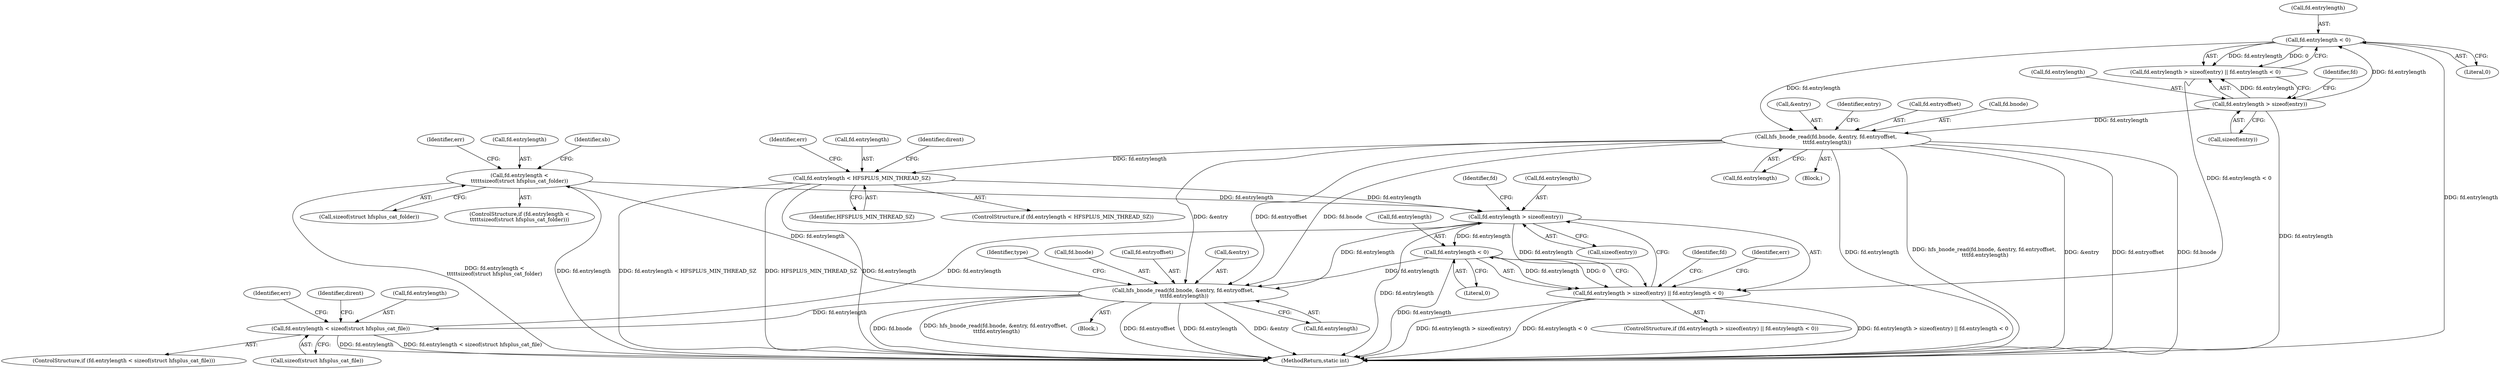 digraph "0_linux_6f24f892871acc47b40dd594c63606a17c714f77_0@API" {
"1000377" [label="(Call,fd.entrylength <\n\t\t\t\t\tsizeof(struct hfsplus_cat_folder))"];
"1000332" [label="(Call,hfs_bnode_read(fd.bnode, &entry, fd.entryoffset,\n \t\t\tfd.entrylength))"];
"1000214" [label="(Call,hfs_bnode_read(fd.bnode, &entry, fd.entryoffset,\n \t\t\tfd.entrylength))"];
"1000203" [label="(Call,fd.entrylength < 0)"];
"1000197" [label="(Call,fd.entrylength > sizeof(entry))"];
"1000315" [label="(Call,fd.entrylength > sizeof(entry))"];
"1000432" [label="(Call,fd.entrylength < sizeof(struct hfsplus_cat_file))"];
"1000377" [label="(Call,fd.entrylength <\n\t\t\t\t\tsizeof(struct hfsplus_cat_folder))"];
"1000240" [label="(Call,fd.entrylength < HFSPLUS_MIN_THREAD_SZ)"];
"1000321" [label="(Call,fd.entrylength < 0)"];
"1000314" [label="(Call,fd.entrylength > sizeof(entry) || fd.entrylength < 0)"];
"1000214" [label="(Call,hfs_bnode_read(fd.bnode, &entry, fd.entryoffset,\n \t\t\tfd.entrylength))"];
"1000334" [label="(Identifier,fd)"];
"1000341" [label="(Call,fd.entrylength)"];
"1000385" [label="(Identifier,err)"];
"1000218" [label="(Call,&entry)"];
"1000314" [label="(Call,fd.entrylength > sizeof(entry) || fd.entrylength < 0)"];
"1000253" [label="(Identifier,dirent)"];
"1000322" [label="(Call,fd.entrylength)"];
"1000321" [label="(Call,fd.entrylength < 0)"];
"1000440" [label="(Identifier,err)"];
"1000336" [label="(Call,&entry)"];
"1000207" [label="(Literal,0)"];
"1000323" [label="(Identifier,fd)"];
"1000293" [label="(Block,)"];
"1000436" [label="(Call,sizeof(struct hfsplus_cat_file))"];
"1000381" [label="(Call,sizeof(struct hfsplus_cat_folder))"];
"1000325" [label="(Literal,0)"];
"1000432" [label="(Call,fd.entrylength < sizeof(struct hfsplus_cat_file))"];
"1000244" [label="(Identifier,HFSPLUS_MIN_THREAD_SZ)"];
"1000345" [label="(Identifier,type)"];
"1000203" [label="(Call,fd.entrylength < 0)"];
"1000333" [label="(Call,fd.bnode)"];
"1000550" [label="(MethodReturn,static int)"];
"1000328" [label="(Identifier,err)"];
"1000230" [label="(Identifier,entry)"];
"1000201" [label="(Call,sizeof(entry))"];
"1000431" [label="(ControlStructure,if (fd.entrylength < sizeof(struct hfsplus_cat_file)))"];
"1000247" [label="(Identifier,err)"];
"1000240" [label="(Call,fd.entrylength < HFSPLUS_MIN_THREAD_SZ)"];
"1000241" [label="(Call,fd.entrylength)"];
"1000220" [label="(Call,fd.entryoffset)"];
"1000446" [label="(Identifier,dirent)"];
"1000313" [label="(ControlStructure,if (fd.entrylength > sizeof(entry) || fd.entrylength < 0))"];
"1000433" [label="(Call,fd.entrylength)"];
"1000315" [label="(Call,fd.entrylength > sizeof(entry))"];
"1000215" [label="(Call,fd.bnode)"];
"1000378" [label="(Call,fd.entrylength)"];
"1000198" [label="(Call,fd.entrylength)"];
"1000332" [label="(Call,hfs_bnode_read(fd.bnode, &entry, fd.entryoffset,\n \t\t\tfd.entrylength))"];
"1000376" [label="(ControlStructure,if (fd.entrylength <\n\t\t\t\t\tsizeof(struct hfsplus_cat_folder)))"];
"1000196" [label="(Call,fd.entrylength > sizeof(entry) || fd.entrylength < 0)"];
"1000223" [label="(Call,fd.entrylength)"];
"1000319" [label="(Call,sizeof(entry))"];
"1000177" [label="(Block,)"];
"1000393" [label="(Identifier,sb)"];
"1000204" [label="(Call,fd.entrylength)"];
"1000205" [label="(Identifier,fd)"];
"1000377" [label="(Call,fd.entrylength <\n\t\t\t\t\tsizeof(struct hfsplus_cat_folder))"];
"1000338" [label="(Call,fd.entryoffset)"];
"1000197" [label="(Call,fd.entrylength > sizeof(entry))"];
"1000239" [label="(ControlStructure,if (fd.entrylength < HFSPLUS_MIN_THREAD_SZ))"];
"1000316" [label="(Call,fd.entrylength)"];
"1000377" -> "1000376"  [label="AST: "];
"1000377" -> "1000381"  [label="CFG: "];
"1000378" -> "1000377"  [label="AST: "];
"1000381" -> "1000377"  [label="AST: "];
"1000385" -> "1000377"  [label="CFG: "];
"1000393" -> "1000377"  [label="CFG: "];
"1000377" -> "1000550"  [label="DDG: fd.entrylength <\n\t\t\t\t\tsizeof(struct hfsplus_cat_folder)"];
"1000377" -> "1000550"  [label="DDG: fd.entrylength"];
"1000377" -> "1000315"  [label="DDG: fd.entrylength"];
"1000332" -> "1000377"  [label="DDG: fd.entrylength"];
"1000332" -> "1000293"  [label="AST: "];
"1000332" -> "1000341"  [label="CFG: "];
"1000333" -> "1000332"  [label="AST: "];
"1000336" -> "1000332"  [label="AST: "];
"1000338" -> "1000332"  [label="AST: "];
"1000341" -> "1000332"  [label="AST: "];
"1000345" -> "1000332"  [label="CFG: "];
"1000332" -> "1000550"  [label="DDG: &entry"];
"1000332" -> "1000550"  [label="DDG: fd.bnode"];
"1000332" -> "1000550"  [label="DDG: hfs_bnode_read(fd.bnode, &entry, fd.entryoffset,\n \t\t\tfd.entrylength)"];
"1000332" -> "1000550"  [label="DDG: fd.entryoffset"];
"1000332" -> "1000550"  [label="DDG: fd.entrylength"];
"1000214" -> "1000332"  [label="DDG: fd.bnode"];
"1000214" -> "1000332"  [label="DDG: &entry"];
"1000214" -> "1000332"  [label="DDG: fd.entryoffset"];
"1000315" -> "1000332"  [label="DDG: fd.entrylength"];
"1000321" -> "1000332"  [label="DDG: fd.entrylength"];
"1000332" -> "1000432"  [label="DDG: fd.entrylength"];
"1000214" -> "1000177"  [label="AST: "];
"1000214" -> "1000223"  [label="CFG: "];
"1000215" -> "1000214"  [label="AST: "];
"1000218" -> "1000214"  [label="AST: "];
"1000220" -> "1000214"  [label="AST: "];
"1000223" -> "1000214"  [label="AST: "];
"1000230" -> "1000214"  [label="CFG: "];
"1000214" -> "1000550"  [label="DDG: fd.entrylength"];
"1000214" -> "1000550"  [label="DDG: hfs_bnode_read(fd.bnode, &entry, fd.entryoffset,\n \t\t\tfd.entrylength)"];
"1000214" -> "1000550"  [label="DDG: &entry"];
"1000214" -> "1000550"  [label="DDG: fd.entryoffset"];
"1000214" -> "1000550"  [label="DDG: fd.bnode"];
"1000203" -> "1000214"  [label="DDG: fd.entrylength"];
"1000197" -> "1000214"  [label="DDG: fd.entrylength"];
"1000214" -> "1000240"  [label="DDG: fd.entrylength"];
"1000203" -> "1000196"  [label="AST: "];
"1000203" -> "1000207"  [label="CFG: "];
"1000204" -> "1000203"  [label="AST: "];
"1000207" -> "1000203"  [label="AST: "];
"1000196" -> "1000203"  [label="CFG: "];
"1000203" -> "1000550"  [label="DDG: fd.entrylength"];
"1000203" -> "1000196"  [label="DDG: fd.entrylength"];
"1000203" -> "1000196"  [label="DDG: 0"];
"1000197" -> "1000203"  [label="DDG: fd.entrylength"];
"1000197" -> "1000196"  [label="AST: "];
"1000197" -> "1000201"  [label="CFG: "];
"1000198" -> "1000197"  [label="AST: "];
"1000201" -> "1000197"  [label="AST: "];
"1000205" -> "1000197"  [label="CFG: "];
"1000196" -> "1000197"  [label="CFG: "];
"1000197" -> "1000550"  [label="DDG: fd.entrylength"];
"1000197" -> "1000196"  [label="DDG: fd.entrylength"];
"1000315" -> "1000314"  [label="AST: "];
"1000315" -> "1000319"  [label="CFG: "];
"1000316" -> "1000315"  [label="AST: "];
"1000319" -> "1000315"  [label="AST: "];
"1000323" -> "1000315"  [label="CFG: "];
"1000314" -> "1000315"  [label="CFG: "];
"1000315" -> "1000550"  [label="DDG: fd.entrylength"];
"1000315" -> "1000314"  [label="DDG: fd.entrylength"];
"1000432" -> "1000315"  [label="DDG: fd.entrylength"];
"1000240" -> "1000315"  [label="DDG: fd.entrylength"];
"1000315" -> "1000321"  [label="DDG: fd.entrylength"];
"1000432" -> "1000431"  [label="AST: "];
"1000432" -> "1000436"  [label="CFG: "];
"1000433" -> "1000432"  [label="AST: "];
"1000436" -> "1000432"  [label="AST: "];
"1000440" -> "1000432"  [label="CFG: "];
"1000446" -> "1000432"  [label="CFG: "];
"1000432" -> "1000550"  [label="DDG: fd.entrylength < sizeof(struct hfsplus_cat_file)"];
"1000432" -> "1000550"  [label="DDG: fd.entrylength"];
"1000240" -> "1000239"  [label="AST: "];
"1000240" -> "1000244"  [label="CFG: "];
"1000241" -> "1000240"  [label="AST: "];
"1000244" -> "1000240"  [label="AST: "];
"1000247" -> "1000240"  [label="CFG: "];
"1000253" -> "1000240"  [label="CFG: "];
"1000240" -> "1000550"  [label="DDG: fd.entrylength < HFSPLUS_MIN_THREAD_SZ"];
"1000240" -> "1000550"  [label="DDG: HFSPLUS_MIN_THREAD_SZ"];
"1000240" -> "1000550"  [label="DDG: fd.entrylength"];
"1000321" -> "1000314"  [label="AST: "];
"1000321" -> "1000325"  [label="CFG: "];
"1000322" -> "1000321"  [label="AST: "];
"1000325" -> "1000321"  [label="AST: "];
"1000314" -> "1000321"  [label="CFG: "];
"1000321" -> "1000550"  [label="DDG: fd.entrylength"];
"1000321" -> "1000314"  [label="DDG: fd.entrylength"];
"1000321" -> "1000314"  [label="DDG: 0"];
"1000314" -> "1000313"  [label="AST: "];
"1000328" -> "1000314"  [label="CFG: "];
"1000334" -> "1000314"  [label="CFG: "];
"1000314" -> "1000550"  [label="DDG: fd.entrylength > sizeof(entry)"];
"1000314" -> "1000550"  [label="DDG: fd.entrylength < 0"];
"1000314" -> "1000550"  [label="DDG: fd.entrylength > sizeof(entry) || fd.entrylength < 0"];
"1000196" -> "1000314"  [label="DDG: fd.entrylength < 0"];
}
